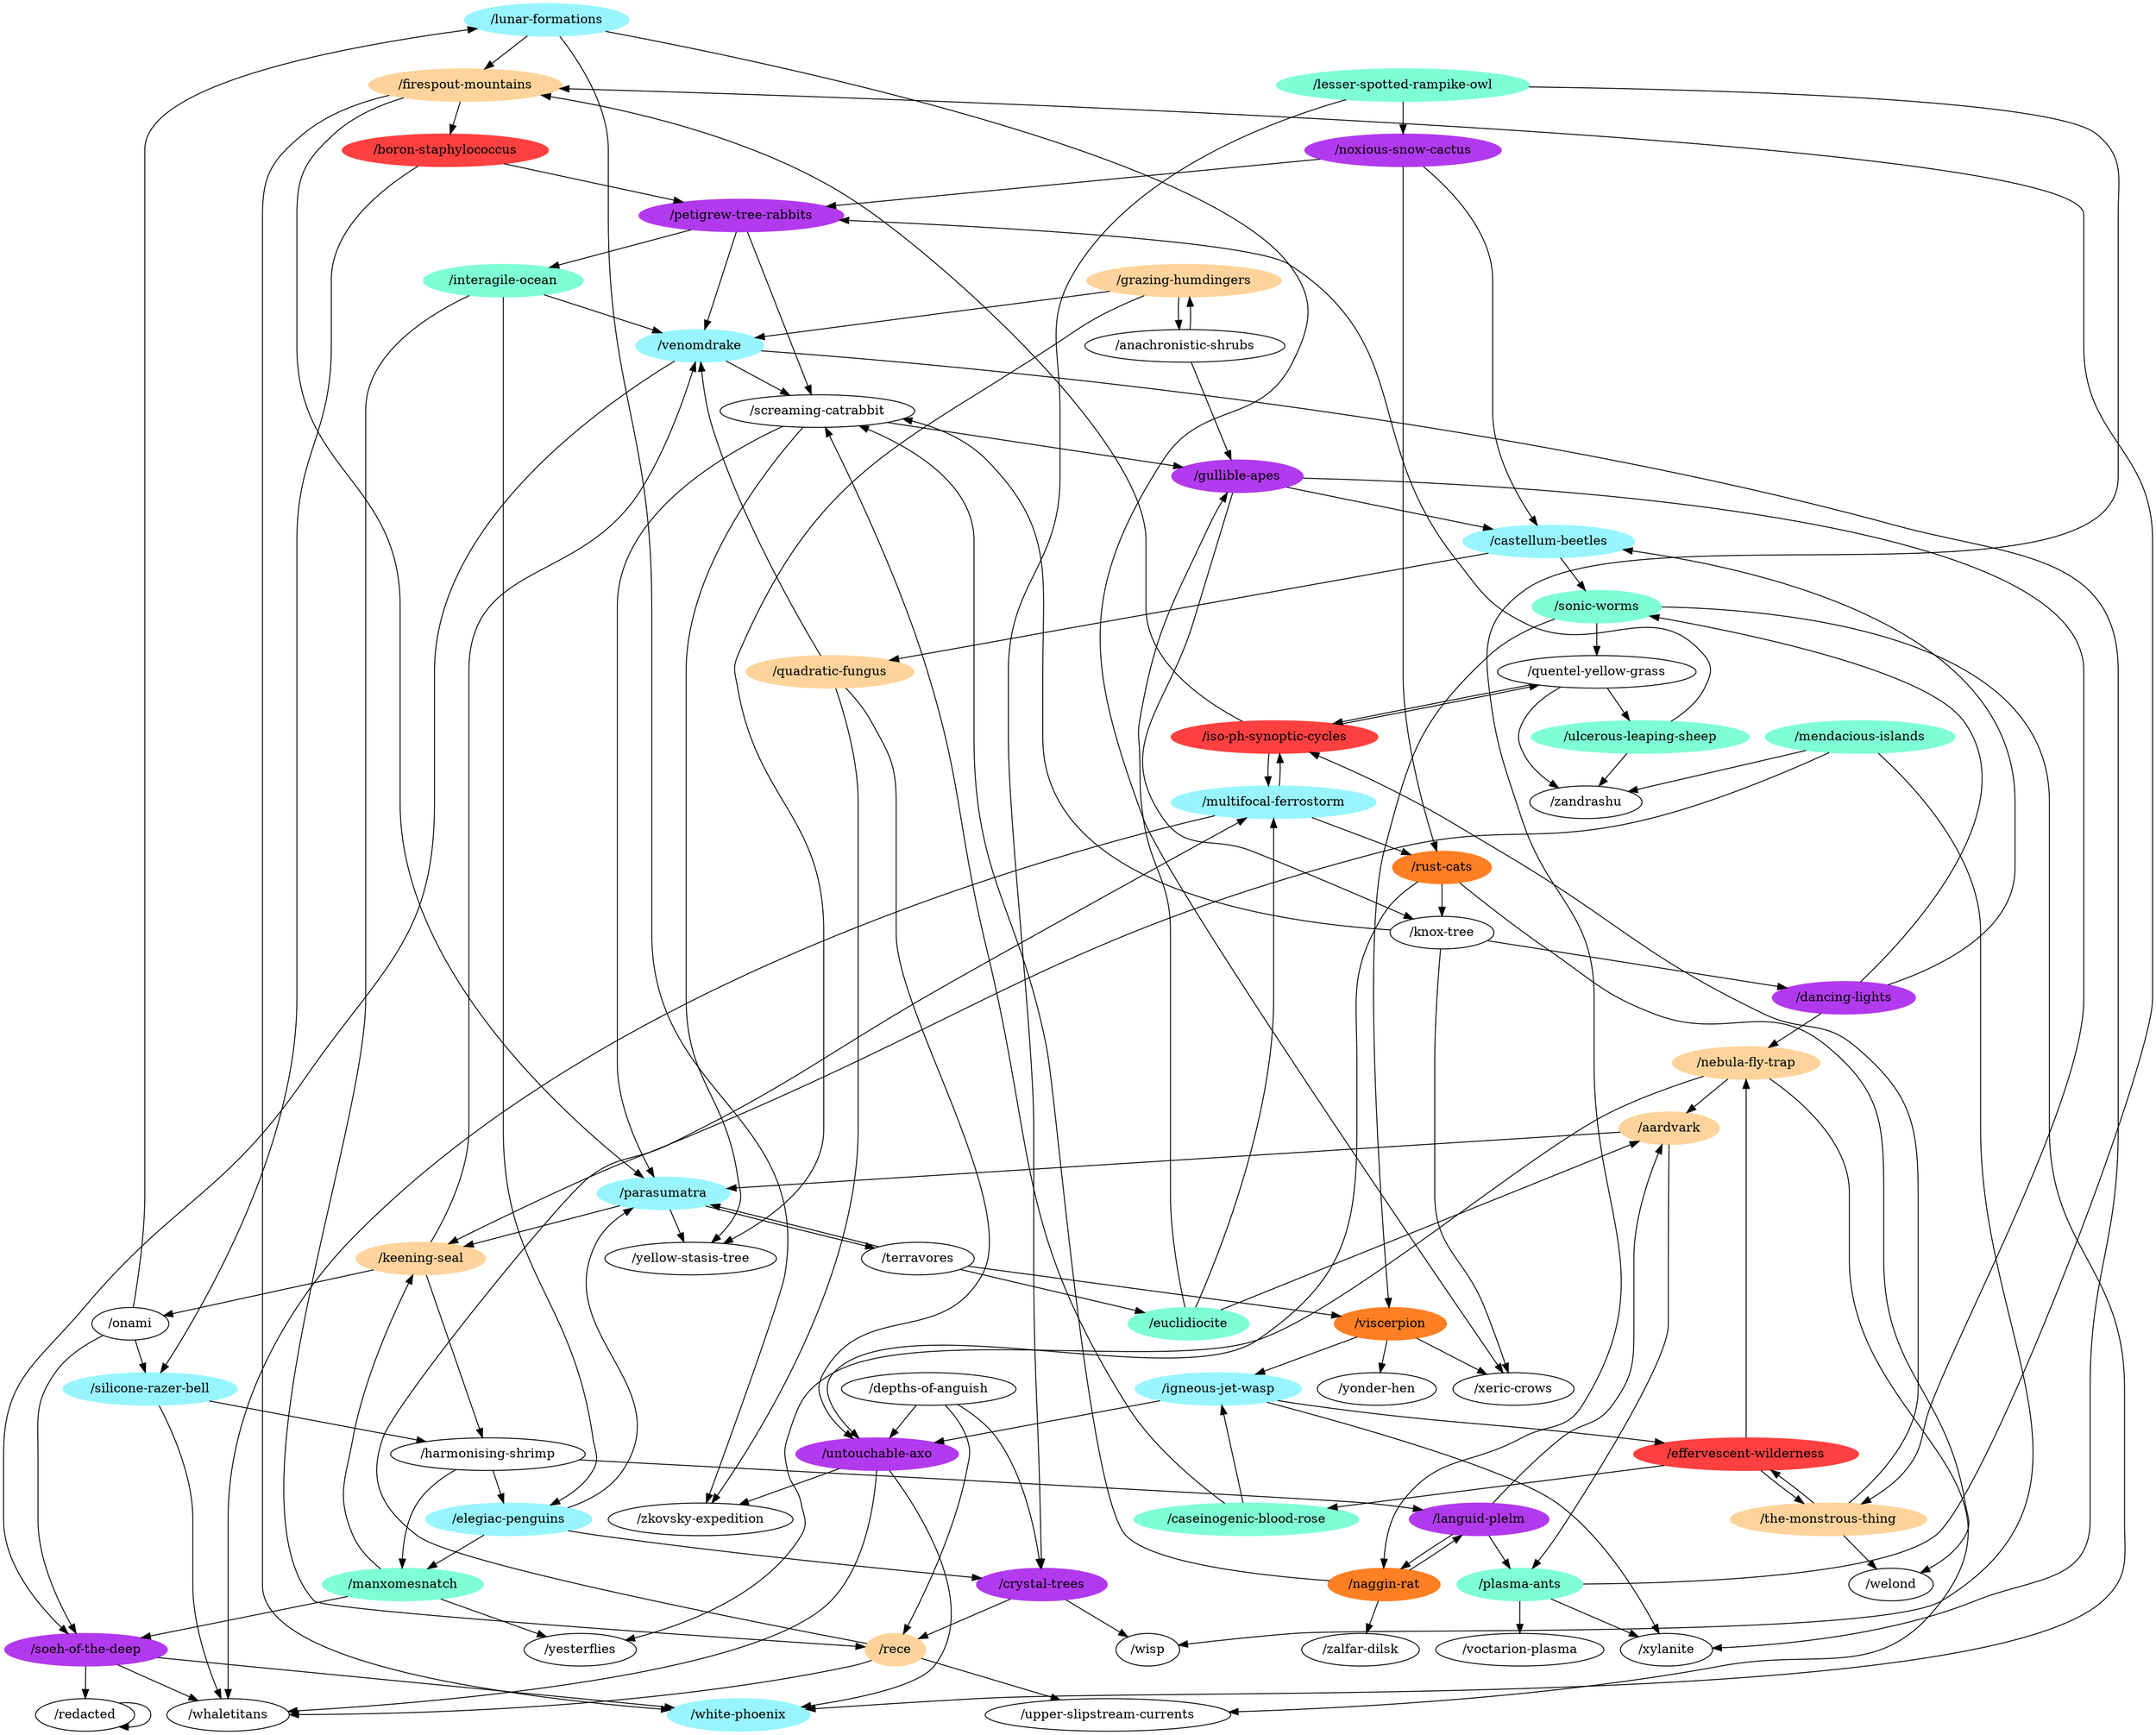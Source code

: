 digraph G {
"/lunar-formations" [color=cadetblue1,style=filled];
"/naggin-rat" [color=chocolate1,style=filled];
"/iso-ph-synoptic-cycles" [color=brown1,style=filled];
"/multifocal-ferrostorm" [color=cadetblue1,style=filled];
"/effervescent-wilderness" [color=brown1,style=filled];
"/harmonising-shrimp";
"/soeh-of-the-deep" [color=darkorchid2,style=filled];
"/boron-staphylococcus" [color=brown1,style=filled];
"/untouchable-axo" [color=darkorchid2,style=filled];
"/castellum-beetles" [color=cadetblue1,style=filled];
"/upper-slipstream-currents";
"/firespout-mountains" [color=burlywood1,style=filled];
"/xeric-crows";
"/zalfar-dilsk";
"/nebula-fly-trap" [color=burlywood1,style=filled];
"/igneous-jet-wasp" [color=cadetblue1,style=filled];
"/lesser-spotted-rampike-owl" [color=aquamarine,style=filled];
"/wisp";
"/yonder-hen";
"/venomdrake" [color=cadetblue1,style=filled];
"/petigrew-tree-rabbits" [color=darkorchid2,style=filled];
"/welond";
"/quentel-yellow-grass";
"/noxious-snow-cactus" [color=darkorchid2,style=filled];
"/grazing-humdingers" [color=burlywood1,style=filled];
"/viscerpion" [color=chocolate1,style=filled];
"/mendacious-islands" [color=aquamarine,style=filled];
"/zandrashu";
"/dancing-lights" [color=darkorchid2,style=filled];
"/yesterflies";
"/rece" [color=burlywood1,style=filled];
"/languid-plelm" [color=darkorchid2,style=filled];
"/interagile-ocean" [color=aquamarine,style=filled];
"/ulcerous-leaping-sheep" [color=aquamarine,style=filled];
"/quadratic-fungus" [color=burlywood1,style=filled];
"/rust-cats" [color=chocolate1,style=filled];
"/euclidiocite" [color=aquamarine,style=filled];
"/sonic-worms" [color=aquamarine,style=filled];
"/crystal-trees" [color=darkorchid2,style=filled];
"/yellow-stasis-tree";
"/silicone-razer-bell" [color=cadetblue1,style=filled];
"/depths-of-anguish";
"/whaletitans";
"/elegiac-penguins" [color=cadetblue1,style=filled];
"/the-monstrous-thing" [color=burlywood1,style=filled];
"/onami";
"/gullible-apes" [color=darkorchid2,style=filled];
"/knox-tree";
"/parasumatra" [color=cadetblue1,style=filled];
"/white-phoenix" [color=cadetblue1,style=filled];
"/manxomesnatch" [color=aquamarine,style=filled];
"/redacted";
"/plasma-ants" [color=aquamarine,style=filled];
"/anachronistic-shrubs";
"/keening-seal" [color=burlywood1,style=filled];
"/caseinogenic-blood-rose" [color=aquamarine,style=filled];
"/xylanite";
"/voctarion-plasma";
"/terravores";
"/zkovsky-expedition";
"/screaming-catrabbit";
"/aardvark" [color=burlywood1,style=filled];
"/lunar-formations" -> "/firespout-mountains";
"/lunar-formations" -> "/xeric-crows";
"/lunar-formations" -> "/zkovsky-expedition";
"/naggin-rat" -> "/zalfar-dilsk";
"/naggin-rat" -> "/languid-plelm";
"/naggin-rat" -> "/screaming-catrabbit";
"/iso-ph-synoptic-cycles" -> "/multifocal-ferrostorm";
"/iso-ph-synoptic-cycles" -> "/firespout-mountains";
"/iso-ph-synoptic-cycles" -> "/quentel-yellow-grass";
"/multifocal-ferrostorm" -> "/iso-ph-synoptic-cycles";
"/multifocal-ferrostorm" -> "/rust-cats";
"/multifocal-ferrostorm" -> "/whaletitans";
"/effervescent-wilderness" -> "/nebula-fly-trap";
"/effervescent-wilderness" -> "/the-monstrous-thing";
"/effervescent-wilderness" -> "/caseinogenic-blood-rose";
"/harmonising-shrimp" -> "/languid-plelm";
"/harmonising-shrimp" -> "/elegiac-penguins";
"/harmonising-shrimp" -> "/manxomesnatch";
"/soeh-of-the-deep" -> "/whaletitans";
"/soeh-of-the-deep" -> "/white-phoenix";
"/soeh-of-the-deep" -> "/redacted";
"/boron-staphylococcus" -> "/petigrew-tree-rabbits";
"/boron-staphylococcus" -> "/silicone-razer-bell";
"/untouchable-axo" -> "/whaletitans";
"/untouchable-axo" -> "/white-phoenix";
"/untouchable-axo" -> "/zkovsky-expedition";
"/castellum-beetles" -> "/quadratic-fungus";
"/castellum-beetles" -> "/sonic-worms";
"/firespout-mountains" -> "/boron-staphylococcus";
"/firespout-mountains" -> "/parasumatra";
"/firespout-mountains" -> "/white-phoenix";
"/nebula-fly-trap" -> "/upper-slipstream-currents";
"/nebula-fly-trap" -> "/yesterflies";
"/nebula-fly-trap" -> "/aardvark";
"/igneous-jet-wasp" -> "/effervescent-wilderness";
"/igneous-jet-wasp" -> "/untouchable-axo";
"/igneous-jet-wasp" -> "/xylanite";
"/lesser-spotted-rampike-owl" -> "/naggin-rat";
"/lesser-spotted-rampike-owl" -> "/noxious-snow-cactus";
"/lesser-spotted-rampike-owl" -> "/crystal-trees";
"/venomdrake" -> "/soeh-of-the-deep";
"/venomdrake" -> "/xylanite";
"/venomdrake" -> "/screaming-catrabbit";
"/petigrew-tree-rabbits" -> "/venomdrake";
"/petigrew-tree-rabbits" -> "/interagile-ocean";
"/petigrew-tree-rabbits" -> "/screaming-catrabbit";
"/quentel-yellow-grass" -> "/iso-ph-synoptic-cycles";
"/quentel-yellow-grass" -> "/zandrashu";
"/quentel-yellow-grass" -> "/ulcerous-leaping-sheep";
"/noxious-snow-cactus" -> "/castellum-beetles";
"/noxious-snow-cactus" -> "/petigrew-tree-rabbits";
"/noxious-snow-cactus" -> "/rust-cats";
"/grazing-humdingers" -> "/venomdrake";
"/grazing-humdingers" -> "/yellow-stasis-tree";
"/grazing-humdingers" -> "/anachronistic-shrubs";
"/viscerpion" -> "/xeric-crows";
"/viscerpion" -> "/igneous-jet-wasp";
"/viscerpion" -> "/yonder-hen";
"/mendacious-islands" -> "/wisp";
"/mendacious-islands" -> "/zandrashu";
"/mendacious-islands" -> "/keening-seal";
"/dancing-lights" -> "/castellum-beetles";
"/dancing-lights" -> "/nebula-fly-trap";
"/dancing-lights" -> "/sonic-worms";
"/rece" -> "/multifocal-ferrostorm";
"/rece" -> "/upper-slipstream-currents";
"/rece" -> "/whaletitans";
"/languid-plelm" -> "/naggin-rat";
"/languid-plelm" -> "/plasma-ants";
"/languid-plelm" -> "/aardvark";
"/interagile-ocean" -> "/venomdrake";
"/interagile-ocean" -> "/rece";
"/interagile-ocean" -> "/elegiac-penguins";
"/ulcerous-leaping-sheep" -> "/petigrew-tree-rabbits";
"/ulcerous-leaping-sheep" -> "/zandrashu";
"/quadratic-fungus" -> "/untouchable-axo";
"/quadratic-fungus" -> "/venomdrake";
"/quadratic-fungus" -> "/zkovsky-expedition";
"/rust-cats" -> "/untouchable-axo";
"/rust-cats" -> "/welond";
"/rust-cats" -> "/knox-tree";
"/euclidiocite" -> "/multifocal-ferrostorm";
"/euclidiocite" -> "/gullible-apes";
"/euclidiocite" -> "/aardvark";
"/sonic-worms" -> "/quentel-yellow-grass";
"/sonic-worms" -> "/viscerpion";
"/sonic-worms" -> "/white-phoenix";
"/crystal-trees" -> "/wisp";
"/crystal-trees" -> "/rece";
"/silicone-razer-bell" -> "/harmonising-shrimp";
"/silicone-razer-bell" -> "/whaletitans";
"/depths-of-anguish" -> "/untouchable-axo";
"/depths-of-anguish" -> "/rece";
"/depths-of-anguish" -> "/crystal-trees";
"/elegiac-penguins" -> "/crystal-trees";
"/elegiac-penguins" -> "/parasumatra";
"/elegiac-penguins" -> "/manxomesnatch";
"/the-monstrous-thing" -> "/iso-ph-synoptic-cycles";
"/the-monstrous-thing" -> "/effervescent-wilderness";
"/the-monstrous-thing" -> "/welond";
"/onami" -> "/lunar-formations";
"/onami" -> "/soeh-of-the-deep";
"/onami" -> "/silicone-razer-bell";
"/gullible-apes" -> "/castellum-beetles";
"/gullible-apes" -> "/the-monstrous-thing";
"/gullible-apes" -> "/knox-tree";
"/knox-tree" -> "/xeric-crows";
"/knox-tree" -> "/dancing-lights";
"/knox-tree" -> "/screaming-catrabbit";
"/parasumatra" -> "/yellow-stasis-tree";
"/parasumatra" -> "/keening-seal";
"/parasumatra" -> "/terravores";
"/manxomesnatch" -> "/soeh-of-the-deep";
"/manxomesnatch" -> "/yesterflies";
"/manxomesnatch" -> "/keening-seal";
"/redacted" -> "/redacted";
"/plasma-ants" -> "/firespout-mountains";
"/plasma-ants" -> "/xylanite";
"/plasma-ants" -> "/voctarion-plasma";
"/anachronistic-shrubs" -> "/grazing-humdingers";
"/anachronistic-shrubs" -> "/gullible-apes";
"/keening-seal" -> "/harmonising-shrimp";
"/keening-seal" -> "/venomdrake";
"/keening-seal" -> "/onami";
"/caseinogenic-blood-rose" -> "/igneous-jet-wasp";
"/caseinogenic-blood-rose" -> "/screaming-catrabbit";
"/terravores" -> "/viscerpion";
"/terravores" -> "/euclidiocite";
"/terravores" -> "/parasumatra";
"/screaming-catrabbit" -> "/yellow-stasis-tree";
"/screaming-catrabbit" -> "/gullible-apes";
"/screaming-catrabbit" -> "/parasumatra";
"/aardvark" -> "/parasumatra";
"/aardvark" -> "/plasma-ants";
}
